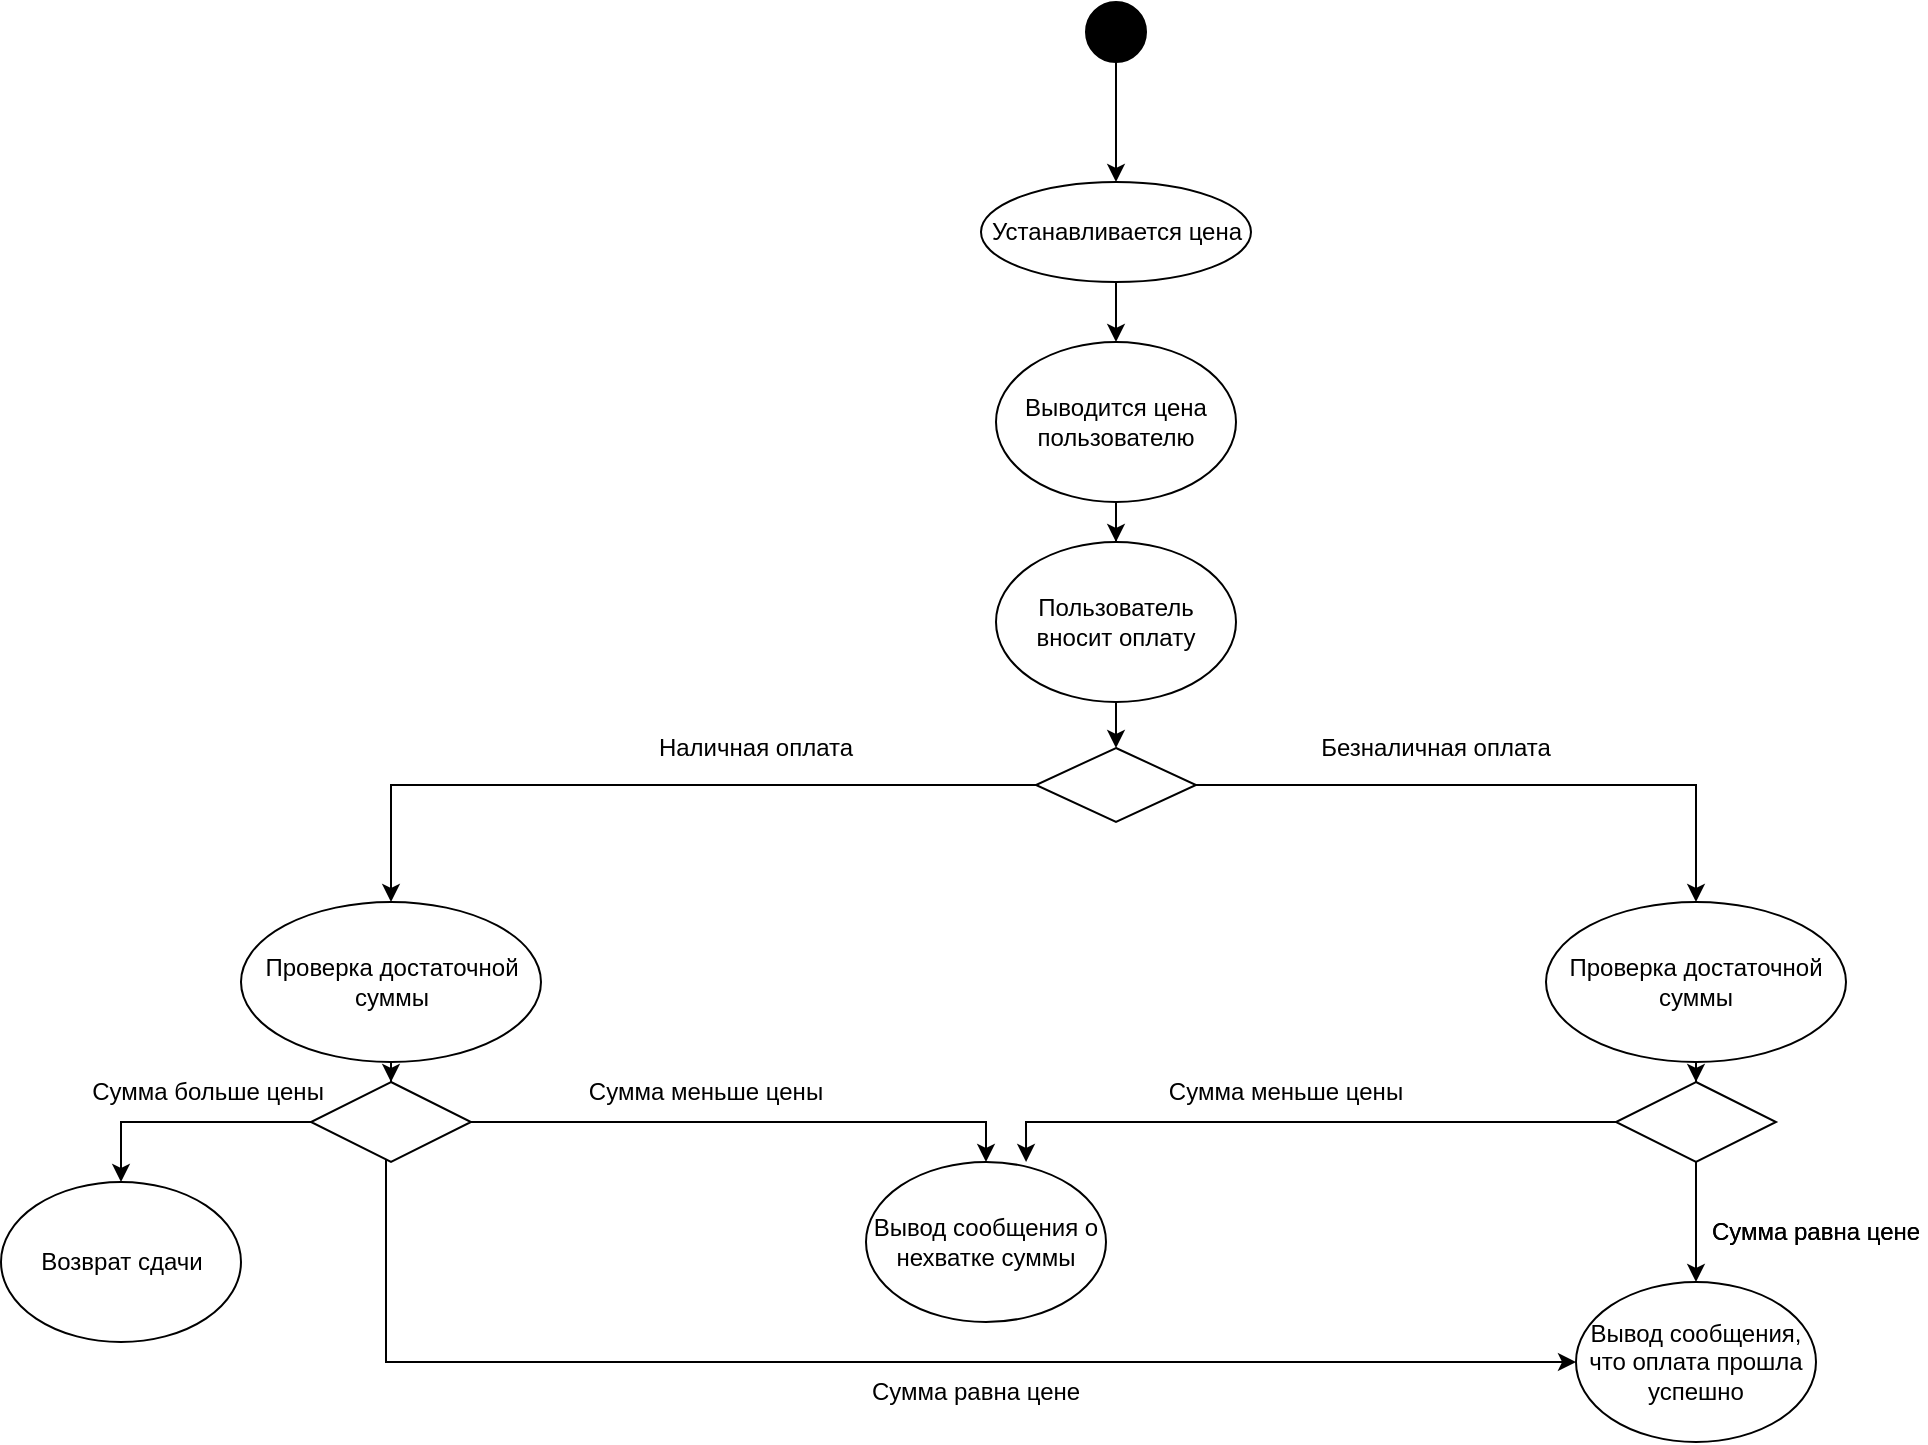 <mxfile version="21.3.6" type="github">
  <diagram name="Page-1" id="e7e014a7-5840-1c2e-5031-d8a46d1fe8dd">
    <mxGraphModel dx="1386" dy="791" grid="1" gridSize="10" guides="1" tooltips="1" connect="1" arrows="1" fold="1" page="1" pageScale="1" pageWidth="1169" pageHeight="826" background="none" math="0" shadow="0">
      <root>
        <mxCell id="0" />
        <mxCell id="1" parent="0" />
        <mxCell id="7O-zZMA9h90w6eB_s7jD-63" style="edgeStyle=orthogonalEdgeStyle;rounded=0;orthogonalLoop=1;jettySize=auto;html=1;entryX=0.5;entryY=0;entryDx=0;entryDy=0;" edge="1" parent="1" source="7O-zZMA9h90w6eB_s7jD-61" target="7O-zZMA9h90w6eB_s7jD-62">
          <mxGeometry relative="1" as="geometry" />
        </mxCell>
        <mxCell id="7O-zZMA9h90w6eB_s7jD-61" value="" style="ellipse;whiteSpace=wrap;html=1;aspect=fixed;fillColor=#000000;" vertex="1" parent="1">
          <mxGeometry x="590" y="40" width="30" height="30" as="geometry" />
        </mxCell>
        <mxCell id="7O-zZMA9h90w6eB_s7jD-83" style="edgeStyle=orthogonalEdgeStyle;rounded=0;orthogonalLoop=1;jettySize=auto;html=1;entryX=0.5;entryY=0;entryDx=0;entryDy=0;" edge="1" parent="1" source="7O-zZMA9h90w6eB_s7jD-62" target="7O-zZMA9h90w6eB_s7jD-81">
          <mxGeometry relative="1" as="geometry" />
        </mxCell>
        <mxCell id="7O-zZMA9h90w6eB_s7jD-62" value="Устанавливается цена" style="ellipse;whiteSpace=wrap;html=1;" vertex="1" parent="1">
          <mxGeometry x="537.5" y="130" width="135" height="50" as="geometry" />
        </mxCell>
        <mxCell id="7O-zZMA9h90w6eB_s7jD-87" style="edgeStyle=orthogonalEdgeStyle;rounded=0;orthogonalLoop=1;jettySize=auto;html=1;entryX=0.5;entryY=0;entryDx=0;entryDy=0;" edge="1" parent="1" source="7O-zZMA9h90w6eB_s7jD-64" target="7O-zZMA9h90w6eB_s7jD-86">
          <mxGeometry relative="1" as="geometry" />
        </mxCell>
        <mxCell id="7O-zZMA9h90w6eB_s7jD-64" value="Проверка достаточной суммы" style="ellipse;whiteSpace=wrap;html=1;" vertex="1" parent="1">
          <mxGeometry x="167.5" y="490" width="150" height="80" as="geometry" />
        </mxCell>
        <mxCell id="7O-zZMA9h90w6eB_s7jD-84" style="edgeStyle=orthogonalEdgeStyle;rounded=0;orthogonalLoop=1;jettySize=auto;html=1;" edge="1" parent="1" source="7O-zZMA9h90w6eB_s7jD-81" target="7O-zZMA9h90w6eB_s7jD-82">
          <mxGeometry relative="1" as="geometry" />
        </mxCell>
        <mxCell id="7O-zZMA9h90w6eB_s7jD-81" value="Выводится цена пользователю" style="ellipse;whiteSpace=wrap;html=1;" vertex="1" parent="1">
          <mxGeometry x="545" y="210" width="120" height="80" as="geometry" />
        </mxCell>
        <mxCell id="7O-zZMA9h90w6eB_s7jD-93" style="edgeStyle=orthogonalEdgeStyle;rounded=0;orthogonalLoop=1;jettySize=auto;html=1;" edge="1" parent="1" source="7O-zZMA9h90w6eB_s7jD-82" target="7O-zZMA9h90w6eB_s7jD-92">
          <mxGeometry relative="1" as="geometry" />
        </mxCell>
        <mxCell id="7O-zZMA9h90w6eB_s7jD-82" value="Пользователь вносит оплату" style="ellipse;whiteSpace=wrap;html=1;" vertex="1" parent="1">
          <mxGeometry x="545" y="310" width="120" height="80" as="geometry" />
        </mxCell>
        <mxCell id="7O-zZMA9h90w6eB_s7jD-90" style="edgeStyle=orthogonalEdgeStyle;rounded=0;orthogonalLoop=1;jettySize=auto;html=1;entryX=0.5;entryY=0;entryDx=0;entryDy=0;" edge="1" parent="1" source="7O-zZMA9h90w6eB_s7jD-86" target="7O-zZMA9h90w6eB_s7jD-89">
          <mxGeometry relative="1" as="geometry" />
        </mxCell>
        <mxCell id="7O-zZMA9h90w6eB_s7jD-91" style="edgeStyle=orthogonalEdgeStyle;rounded=0;orthogonalLoop=1;jettySize=auto;html=1;entryX=0.5;entryY=0;entryDx=0;entryDy=0;" edge="1" parent="1" source="7O-zZMA9h90w6eB_s7jD-86" target="7O-zZMA9h90w6eB_s7jD-88">
          <mxGeometry relative="1" as="geometry" />
        </mxCell>
        <mxCell id="7O-zZMA9h90w6eB_s7jD-101" style="edgeStyle=orthogonalEdgeStyle;rounded=0;orthogonalLoop=1;jettySize=auto;html=1;entryX=0;entryY=0.5;entryDx=0;entryDy=0;" edge="1" parent="1" source="7O-zZMA9h90w6eB_s7jD-86" target="7O-zZMA9h90w6eB_s7jD-100">
          <mxGeometry relative="1" as="geometry">
            <Array as="points">
              <mxPoint x="240" y="720" />
            </Array>
          </mxGeometry>
        </mxCell>
        <mxCell id="7O-zZMA9h90w6eB_s7jD-86" value="" style="rhombus;whiteSpace=wrap;html=1;" vertex="1" parent="1">
          <mxGeometry x="202.5" y="580" width="80" height="40" as="geometry" />
        </mxCell>
        <mxCell id="7O-zZMA9h90w6eB_s7jD-88" value="Возврат сдачи" style="ellipse;whiteSpace=wrap;html=1;" vertex="1" parent="1">
          <mxGeometry x="47.5" y="630" width="120" height="80" as="geometry" />
        </mxCell>
        <mxCell id="7O-zZMA9h90w6eB_s7jD-89" value="Вывод сообщения о нехватке суммы" style="ellipse;whiteSpace=wrap;html=1;" vertex="1" parent="1">
          <mxGeometry x="480" y="620" width="120" height="80" as="geometry" />
        </mxCell>
        <mxCell id="7O-zZMA9h90w6eB_s7jD-94" style="edgeStyle=orthogonalEdgeStyle;rounded=0;orthogonalLoop=1;jettySize=auto;html=1;entryX=0.5;entryY=0;entryDx=0;entryDy=0;" edge="1" parent="1" source="7O-zZMA9h90w6eB_s7jD-92" target="7O-zZMA9h90w6eB_s7jD-64">
          <mxGeometry relative="1" as="geometry" />
        </mxCell>
        <mxCell id="7O-zZMA9h90w6eB_s7jD-96" style="edgeStyle=orthogonalEdgeStyle;rounded=0;orthogonalLoop=1;jettySize=auto;html=1;" edge="1" parent="1" source="7O-zZMA9h90w6eB_s7jD-92" target="7O-zZMA9h90w6eB_s7jD-95">
          <mxGeometry relative="1" as="geometry" />
        </mxCell>
        <mxCell id="7O-zZMA9h90w6eB_s7jD-92" value="" style="rhombus;whiteSpace=wrap;html=1;" vertex="1" parent="1">
          <mxGeometry x="565" y="413" width="80" height="37" as="geometry" />
        </mxCell>
        <mxCell id="7O-zZMA9h90w6eB_s7jD-104" style="edgeStyle=orthogonalEdgeStyle;rounded=0;orthogonalLoop=1;jettySize=auto;html=1;entryX=0.5;entryY=0;entryDx=0;entryDy=0;" edge="1" parent="1" source="7O-zZMA9h90w6eB_s7jD-95" target="7O-zZMA9h90w6eB_s7jD-103">
          <mxGeometry relative="1" as="geometry" />
        </mxCell>
        <mxCell id="7O-zZMA9h90w6eB_s7jD-105" style="edgeStyle=orthogonalEdgeStyle;rounded=0;orthogonalLoop=1;jettySize=auto;html=1;entryX=0.667;entryY=0;entryDx=0;entryDy=0;entryPerimeter=0;exitX=0;exitY=0.5;exitDx=0;exitDy=0;" edge="1" parent="1" source="7O-zZMA9h90w6eB_s7jD-103" target="7O-zZMA9h90w6eB_s7jD-89">
          <mxGeometry relative="1" as="geometry" />
        </mxCell>
        <mxCell id="7O-zZMA9h90w6eB_s7jD-95" value="Проверка достаточной суммы" style="ellipse;whiteSpace=wrap;html=1;" vertex="1" parent="1">
          <mxGeometry x="820" y="490" width="150" height="80" as="geometry" />
        </mxCell>
        <mxCell id="7O-zZMA9h90w6eB_s7jD-97" value="Сумма больше цены" style="text;html=1;strokeColor=none;fillColor=none;align=center;verticalAlign=middle;whiteSpace=wrap;rounded=0;" vertex="1" parent="1">
          <mxGeometry x="90" y="570" width="122" height="30" as="geometry" />
        </mxCell>
        <mxCell id="7O-zZMA9h90w6eB_s7jD-98" value="Сумма меньше цены" style="text;html=1;strokeColor=none;fillColor=none;align=center;verticalAlign=middle;whiteSpace=wrap;rounded=0;" vertex="1" parent="1">
          <mxGeometry x="340" y="570" width="120" height="30" as="geometry" />
        </mxCell>
        <mxCell id="7O-zZMA9h90w6eB_s7jD-100" value="Вывод сообщения, что оплата прошла успешно" style="ellipse;whiteSpace=wrap;html=1;" vertex="1" parent="1">
          <mxGeometry x="835" y="680" width="120" height="80" as="geometry" />
        </mxCell>
        <mxCell id="7O-zZMA9h90w6eB_s7jD-102" value="Сумма равна цене" style="text;html=1;strokeColor=none;fillColor=none;align=center;verticalAlign=middle;whiteSpace=wrap;rounded=0;" vertex="1" parent="1">
          <mxGeometry x="900" y="640" width="110" height="30" as="geometry" />
        </mxCell>
        <mxCell id="7O-zZMA9h90w6eB_s7jD-107" style="edgeStyle=orthogonalEdgeStyle;rounded=0;orthogonalLoop=1;jettySize=auto;html=1;entryX=0.5;entryY=0;entryDx=0;entryDy=0;" edge="1" parent="1" source="7O-zZMA9h90w6eB_s7jD-103" target="7O-zZMA9h90w6eB_s7jD-100">
          <mxGeometry relative="1" as="geometry" />
        </mxCell>
        <mxCell id="7O-zZMA9h90w6eB_s7jD-103" value="" style="rhombus;whiteSpace=wrap;html=1;" vertex="1" parent="1">
          <mxGeometry x="855" y="580" width="80" height="40" as="geometry" />
        </mxCell>
        <mxCell id="7O-zZMA9h90w6eB_s7jD-106" value="Сумма меньше цены" style="text;html=1;strokeColor=none;fillColor=none;align=center;verticalAlign=middle;whiteSpace=wrap;rounded=0;" vertex="1" parent="1">
          <mxGeometry x="630" y="570" width="120" height="30" as="geometry" />
        </mxCell>
        <mxCell id="7O-zZMA9h90w6eB_s7jD-108" value="Наличная оплата" style="text;html=1;strokeColor=none;fillColor=none;align=center;verticalAlign=middle;whiteSpace=wrap;rounded=0;" vertex="1" parent="1">
          <mxGeometry x="370" y="398" width="110" height="30" as="geometry" />
        </mxCell>
        <mxCell id="7O-zZMA9h90w6eB_s7jD-109" value="Безналичная оплата" style="text;html=1;strokeColor=none;fillColor=none;align=center;verticalAlign=middle;whiteSpace=wrap;rounded=0;" vertex="1" parent="1">
          <mxGeometry x="700" y="398" width="130" height="30" as="geometry" />
        </mxCell>
        <mxCell id="7O-zZMA9h90w6eB_s7jD-110" value="Сумма равна цене" style="text;html=1;strokeColor=none;fillColor=none;align=center;verticalAlign=middle;whiteSpace=wrap;rounded=0;" vertex="1" parent="1">
          <mxGeometry x="900" y="640" width="110" height="30" as="geometry" />
        </mxCell>
        <mxCell id="7O-zZMA9h90w6eB_s7jD-111" value="Сумма равна цене" style="text;html=1;strokeColor=none;fillColor=none;align=center;verticalAlign=middle;whiteSpace=wrap;rounded=0;" vertex="1" parent="1">
          <mxGeometry x="480" y="720" width="110" height="30" as="geometry" />
        </mxCell>
      </root>
    </mxGraphModel>
  </diagram>
</mxfile>
